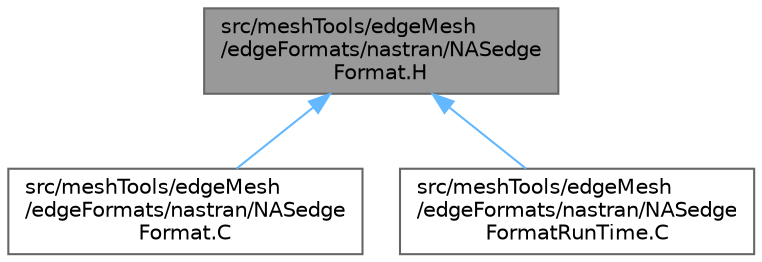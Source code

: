 digraph "src/meshTools/edgeMesh/edgeFormats/nastran/NASedgeFormat.H"
{
 // LATEX_PDF_SIZE
  bgcolor="transparent";
  edge [fontname=Helvetica,fontsize=10,labelfontname=Helvetica,labelfontsize=10];
  node [fontname=Helvetica,fontsize=10,shape=box,height=0.2,width=0.4];
  Node1 [id="Node000001",label="src/meshTools/edgeMesh\l/edgeFormats/nastran/NASedge\lFormat.H",height=0.2,width=0.4,color="gray40", fillcolor="grey60", style="filled", fontcolor="black",tooltip=" "];
  Node1 -> Node2 [id="edge1_Node000001_Node000002",dir="back",color="steelblue1",style="solid",tooltip=" "];
  Node2 [id="Node000002",label="src/meshTools/edgeMesh\l/edgeFormats/nastran/NASedge\lFormat.C",height=0.2,width=0.4,color="grey40", fillcolor="white", style="filled",URL="$NASedgeFormat_8C.html",tooltip=" "];
  Node1 -> Node3 [id="edge2_Node000001_Node000003",dir="back",color="steelblue1",style="solid",tooltip=" "];
  Node3 [id="Node000003",label="src/meshTools/edgeMesh\l/edgeFormats/nastran/NASedge\lFormatRunTime.C",height=0.2,width=0.4,color="grey40", fillcolor="white", style="filled",URL="$NASedgeFormatRunTime_8C.html",tooltip=" "];
}

